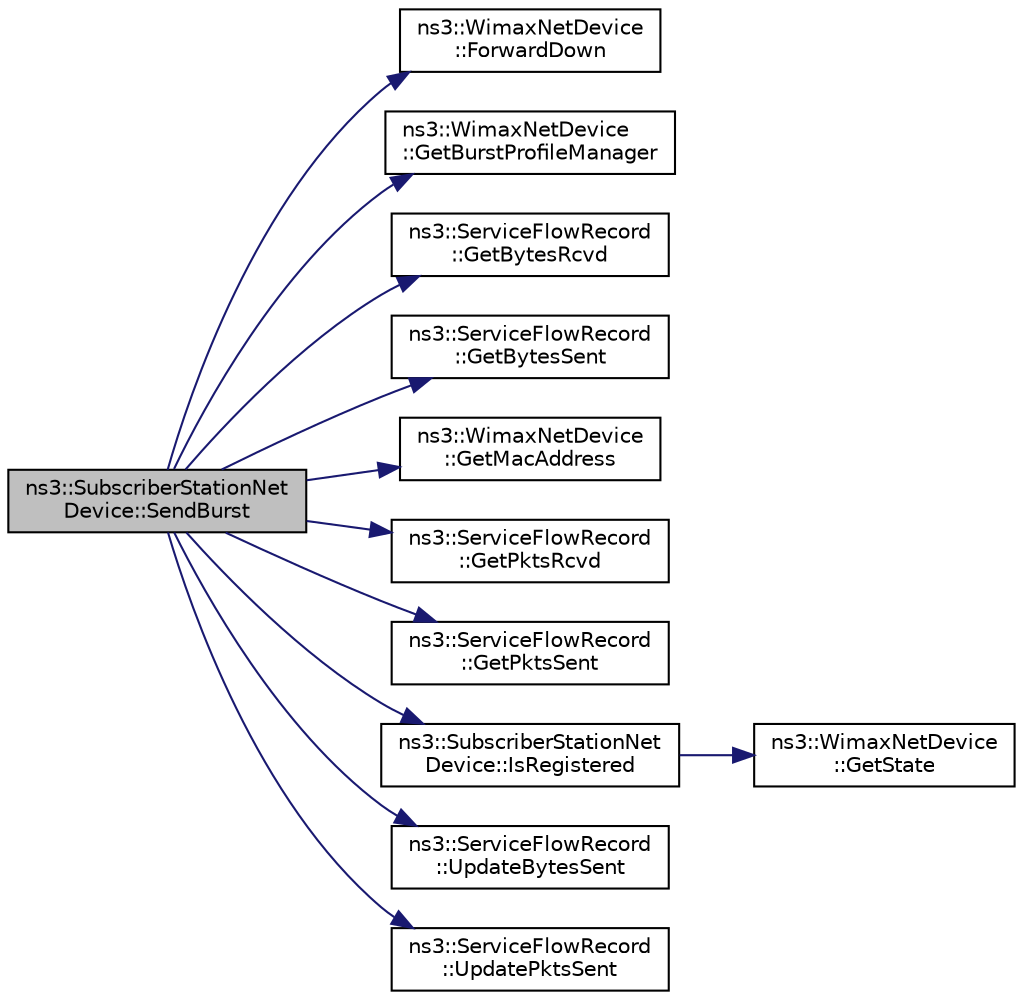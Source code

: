digraph "ns3::SubscriberStationNetDevice::SendBurst"
{
 // LATEX_PDF_SIZE
  edge [fontname="Helvetica",fontsize="10",labelfontname="Helvetica",labelfontsize="10"];
  node [fontname="Helvetica",fontsize="10",shape=record];
  rankdir="LR";
  Node1 [label="ns3::SubscriberStationNet\lDevice::SendBurst",height=0.2,width=0.4,color="black", fillcolor="grey75", style="filled", fontcolor="black",tooltip="Sends a burst on the uplink frame."];
  Node1 -> Node2 [color="midnightblue",fontsize="10",style="solid",fontname="Helvetica"];
  Node2 [label="ns3::WimaxNetDevice\l::ForwardDown",height=0.2,width=0.4,color="black", fillcolor="white", style="filled",URL="$classns3_1_1_wimax_net_device.html#af484194cd18f49cb532794513636f2b9",tooltip="Forward a packet down the stack."];
  Node1 -> Node3 [color="midnightblue",fontsize="10",style="solid",fontname="Helvetica"];
  Node3 [label="ns3::WimaxNetDevice\l::GetBurstProfileManager",height=0.2,width=0.4,color="black", fillcolor="white", style="filled",URL="$classns3_1_1_wimax_net_device.html#ab7226f8e7ce8049d450b17cc88d60ff8",tooltip="Get the burst profile manager."];
  Node1 -> Node4 [color="midnightblue",fontsize="10",style="solid",fontname="Helvetica"];
  Node4 [label="ns3::ServiceFlowRecord\l::GetBytesRcvd",height=0.2,width=0.4,color="black", fillcolor="white", style="filled",URL="$classns3_1_1_service_flow_record.html#a28e25204571cd8f17cc83425809088cc",tooltip=" "];
  Node1 -> Node5 [color="midnightblue",fontsize="10",style="solid",fontname="Helvetica"];
  Node5 [label="ns3::ServiceFlowRecord\l::GetBytesSent",height=0.2,width=0.4,color="black", fillcolor="white", style="filled",URL="$classns3_1_1_service_flow_record.html#a5df39f83bfc332b2be48925319c994ac",tooltip=" "];
  Node1 -> Node6 [color="midnightblue",fontsize="10",style="solid",fontname="Helvetica"];
  Node6 [label="ns3::WimaxNetDevice\l::GetMacAddress",height=0.2,width=0.4,color="black", fillcolor="white", style="filled",URL="$classns3_1_1_wimax_net_device.html#a02c67fdff2149a4518b598405fa6ce1b",tooltip="Get the MAC address."];
  Node1 -> Node7 [color="midnightblue",fontsize="10",style="solid",fontname="Helvetica"];
  Node7 [label="ns3::ServiceFlowRecord\l::GetPktsRcvd",height=0.2,width=0.4,color="black", fillcolor="white", style="filled",URL="$classns3_1_1_service_flow_record.html#a562436a7dd81199f8124be48917777be",tooltip=" "];
  Node1 -> Node8 [color="midnightblue",fontsize="10",style="solid",fontname="Helvetica"];
  Node8 [label="ns3::ServiceFlowRecord\l::GetPktsSent",height=0.2,width=0.4,color="black", fillcolor="white", style="filled",URL="$classns3_1_1_service_flow_record.html#a4a1c40b35ca6710d368d25765045c0de",tooltip=" "];
  Node1 -> Node9 [color="midnightblue",fontsize="10",style="solid",fontname="Helvetica"];
  Node9 [label="ns3::SubscriberStationNet\lDevice::IsRegistered",height=0.2,width=0.4,color="black", fillcolor="white", style="filled",URL="$classns3_1_1_subscriber_station_net_device.html#a98e2f48c9fdbc98ef57228b5dcdfac31",tooltip=" "];
  Node9 -> Node10 [color="midnightblue",fontsize="10",style="solid",fontname="Helvetica"];
  Node10 [label="ns3::WimaxNetDevice\l::GetState",height=0.2,width=0.4,color="black", fillcolor="white", style="filled",URL="$classns3_1_1_wimax_net_device.html#a8569e568c3bedd32520e377c2d5a8138",tooltip="Get the device state."];
  Node1 -> Node11 [color="midnightblue",fontsize="10",style="solid",fontname="Helvetica"];
  Node11 [label="ns3::ServiceFlowRecord\l::UpdateBytesSent",height=0.2,width=0.4,color="black", fillcolor="white", style="filled",URL="$classns3_1_1_service_flow_record.html#a3c0ec7f82731867f913b466441a9887e",tooltip="update the number of sent bytes by adding bytesSent"];
  Node1 -> Node12 [color="midnightblue",fontsize="10",style="solid",fontname="Helvetica"];
  Node12 [label="ns3::ServiceFlowRecord\l::UpdatePktsSent",height=0.2,width=0.4,color="black", fillcolor="white", style="filled",URL="$classns3_1_1_service_flow_record.html#a1f578adfc99f8841c3983675faf3e879",tooltip="update the number of sent packets by adding pktsSent"];
}
